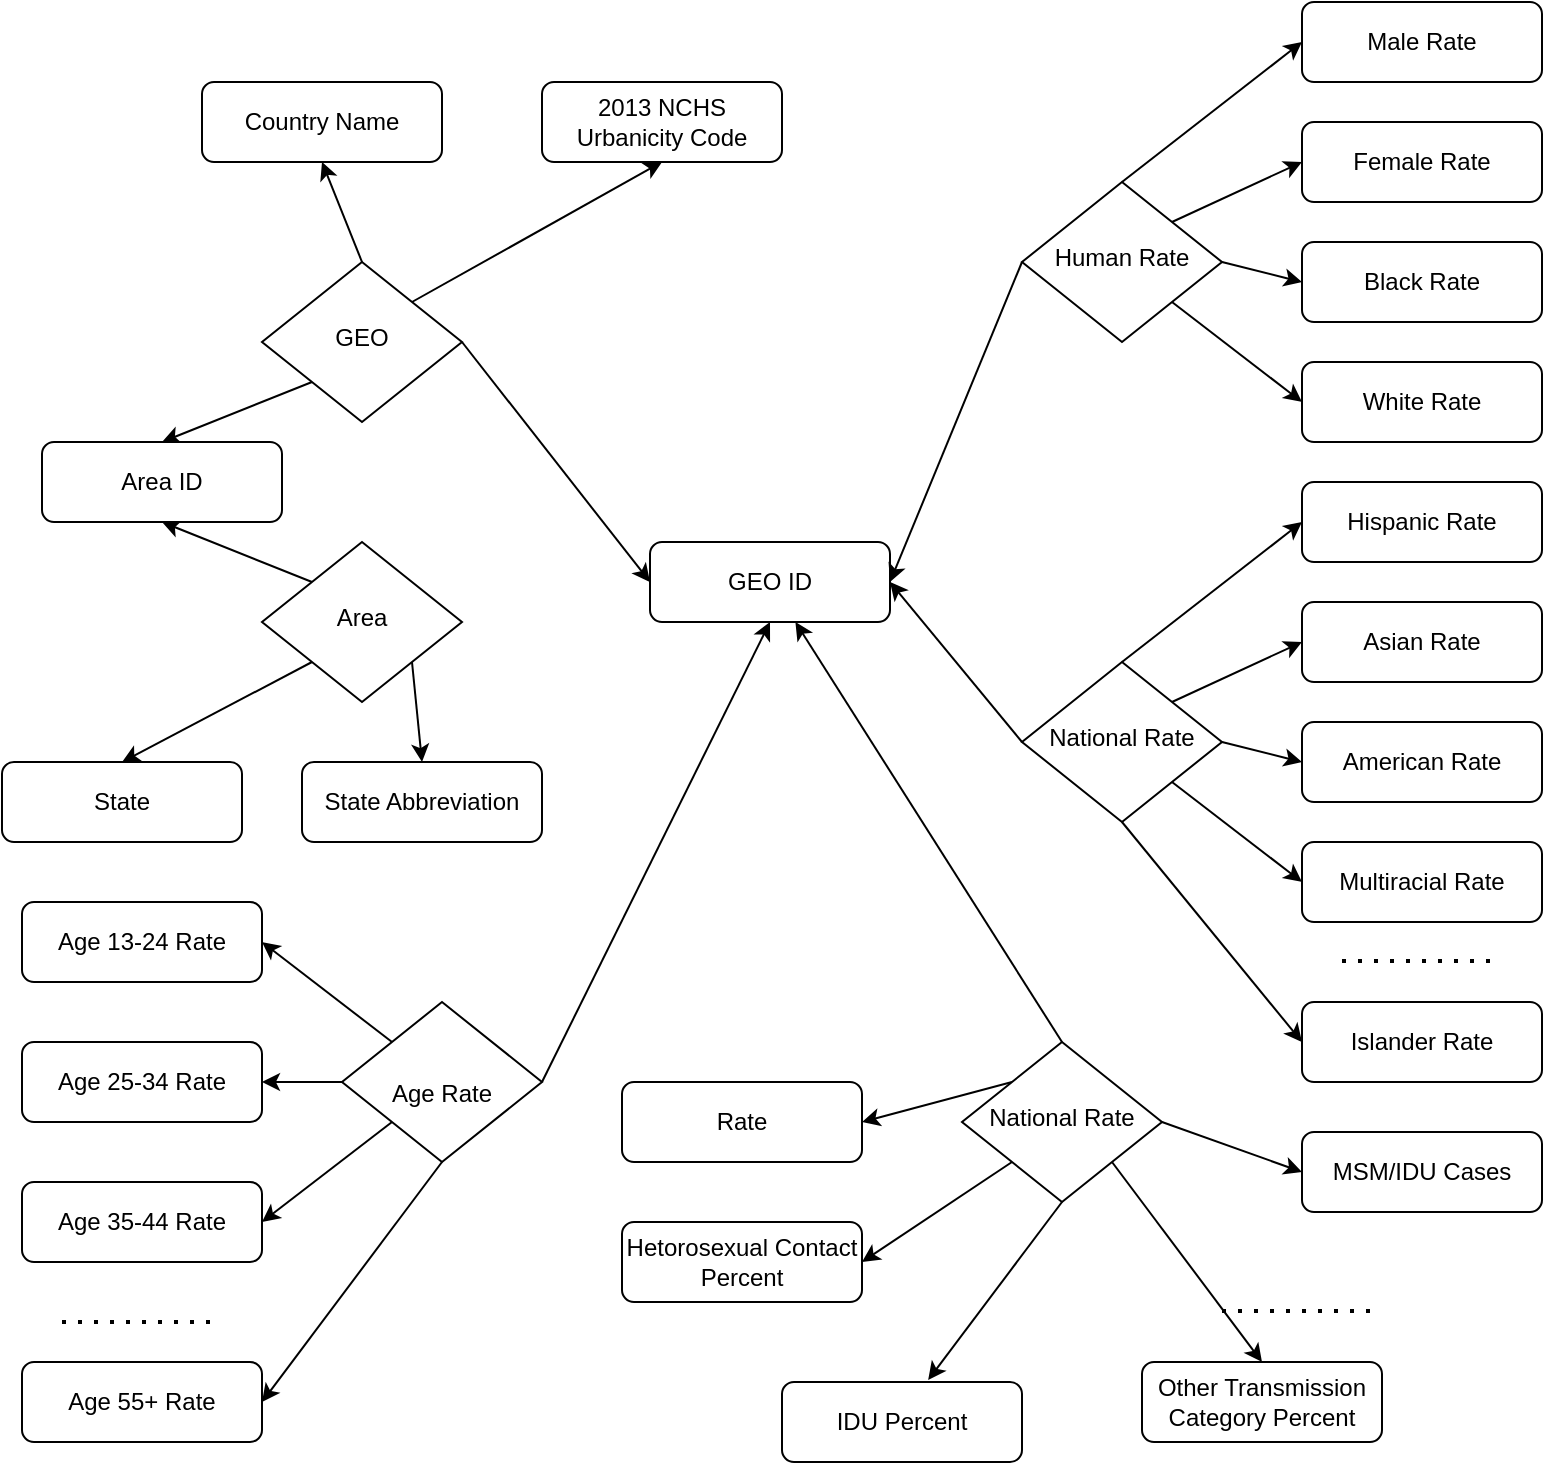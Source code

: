<mxfile version="20.2.3" type="device"><diagram id="C5RBs43oDa-KdzZeNtuy" name="Page-1"><mxGraphModel dx="1240" dy="790" grid="1" gridSize="10" guides="1" tooltips="1" connect="1" arrows="1" fold="1" page="1" pageScale="1" pageWidth="827" pageHeight="1169" math="0" shadow="0"><root><mxCell id="WIyWlLk6GJQsqaUBKTNV-0"/><mxCell id="WIyWlLk6GJQsqaUBKTNV-1" parent="WIyWlLk6GJQsqaUBKTNV-0"/><mxCell id="WIyWlLk6GJQsqaUBKTNV-3" value="GEO ID" style="rounded=1;whiteSpace=wrap;html=1;fontSize=12;glass=0;strokeWidth=1;shadow=0;" parent="WIyWlLk6GJQsqaUBKTNV-1" vertex="1"><mxGeometry x="354" y="290" width="120" height="40" as="geometry"/></mxCell><mxCell id="fs1wBmDd4Zx_q7scEAWd-0" style="edgeStyle=none;rounded=0;orthogonalLoop=1;jettySize=auto;html=1;exitX=0.5;exitY=0;exitDx=0;exitDy=0;entryX=0.5;entryY=1;entryDx=0;entryDy=0;" edge="1" parent="WIyWlLk6GJQsqaUBKTNV-1" source="WIyWlLk6GJQsqaUBKTNV-6" target="WIyWlLk6GJQsqaUBKTNV-7"><mxGeometry relative="1" as="geometry"/></mxCell><mxCell id="fs1wBmDd4Zx_q7scEAWd-3" style="edgeStyle=none;rounded=0;orthogonalLoop=1;jettySize=auto;html=1;exitX=1;exitY=0;exitDx=0;exitDy=0;entryX=0.5;entryY=1;entryDx=0;entryDy=0;" edge="1" parent="WIyWlLk6GJQsqaUBKTNV-1" source="WIyWlLk6GJQsqaUBKTNV-6" target="fs1wBmDd4Zx_q7scEAWd-2"><mxGeometry relative="1" as="geometry"/></mxCell><mxCell id="fs1wBmDd4Zx_q7scEAWd-5" style="edgeStyle=none;rounded=0;orthogonalLoop=1;jettySize=auto;html=1;exitX=0;exitY=1;exitDx=0;exitDy=0;entryX=0.5;entryY=0;entryDx=0;entryDy=0;" edge="1" parent="WIyWlLk6GJQsqaUBKTNV-1" source="WIyWlLk6GJQsqaUBKTNV-6" target="fs1wBmDd4Zx_q7scEAWd-4"><mxGeometry relative="1" as="geometry"/></mxCell><mxCell id="fs1wBmDd4Zx_q7scEAWd-13" style="edgeStyle=none;rounded=0;orthogonalLoop=1;jettySize=auto;html=1;exitX=1;exitY=0.5;exitDx=0;exitDy=0;entryX=0;entryY=0.5;entryDx=0;entryDy=0;" edge="1" parent="WIyWlLk6GJQsqaUBKTNV-1" source="WIyWlLk6GJQsqaUBKTNV-6" target="WIyWlLk6GJQsqaUBKTNV-3"><mxGeometry relative="1" as="geometry"/></mxCell><mxCell id="WIyWlLk6GJQsqaUBKTNV-6" value="GEO" style="rhombus;whiteSpace=wrap;html=1;shadow=0;fontFamily=Helvetica;fontSize=12;align=center;strokeWidth=1;spacing=6;spacingTop=-4;" parent="WIyWlLk6GJQsqaUBKTNV-1" vertex="1"><mxGeometry x="160" y="150" width="100" height="80" as="geometry"/></mxCell><mxCell id="WIyWlLk6GJQsqaUBKTNV-7" value="Country Name" style="rounded=1;whiteSpace=wrap;html=1;fontSize=12;glass=0;strokeWidth=1;shadow=0;" parent="WIyWlLk6GJQsqaUBKTNV-1" vertex="1"><mxGeometry x="130" y="60" width="120" height="40" as="geometry"/></mxCell><mxCell id="fs1wBmDd4Zx_q7scEAWd-6" style="edgeStyle=none;rounded=0;orthogonalLoop=1;jettySize=auto;html=1;exitX=1;exitY=1;exitDx=0;exitDy=0;entryX=0.5;entryY=0;entryDx=0;entryDy=0;" edge="1" parent="WIyWlLk6GJQsqaUBKTNV-1" source="WIyWlLk6GJQsqaUBKTNV-10" target="WIyWlLk6GJQsqaUBKTNV-12"><mxGeometry relative="1" as="geometry"/></mxCell><mxCell id="fs1wBmDd4Zx_q7scEAWd-7" style="edgeStyle=none;rounded=0;orthogonalLoop=1;jettySize=auto;html=1;exitX=0;exitY=1;exitDx=0;exitDy=0;entryX=0.5;entryY=0;entryDx=0;entryDy=0;" edge="1" parent="WIyWlLk6GJQsqaUBKTNV-1" source="WIyWlLk6GJQsqaUBKTNV-10" target="WIyWlLk6GJQsqaUBKTNV-11"><mxGeometry relative="1" as="geometry"/></mxCell><mxCell id="fs1wBmDd4Zx_q7scEAWd-9" style="edgeStyle=none;rounded=0;orthogonalLoop=1;jettySize=auto;html=1;exitX=0;exitY=0;exitDx=0;exitDy=0;entryX=0.5;entryY=1;entryDx=0;entryDy=0;" edge="1" parent="WIyWlLk6GJQsqaUBKTNV-1" source="WIyWlLk6GJQsqaUBKTNV-10" target="fs1wBmDd4Zx_q7scEAWd-4"><mxGeometry relative="1" as="geometry"/></mxCell><mxCell id="WIyWlLk6GJQsqaUBKTNV-10" value="Area" style="rhombus;whiteSpace=wrap;html=1;shadow=0;fontFamily=Helvetica;fontSize=12;align=center;strokeWidth=1;spacing=6;spacingTop=-4;" parent="WIyWlLk6GJQsqaUBKTNV-1" vertex="1"><mxGeometry x="160" y="290" width="100" height="80" as="geometry"/></mxCell><mxCell id="WIyWlLk6GJQsqaUBKTNV-11" value="State" style="rounded=1;whiteSpace=wrap;html=1;fontSize=12;glass=0;strokeWidth=1;shadow=0;" parent="WIyWlLk6GJQsqaUBKTNV-1" vertex="1"><mxGeometry x="30" y="400" width="120" height="40" as="geometry"/></mxCell><mxCell id="WIyWlLk6GJQsqaUBKTNV-12" value="State Abbreviation" style="rounded=1;whiteSpace=wrap;html=1;fontSize=12;glass=0;strokeWidth=1;shadow=0;" parent="WIyWlLk6GJQsqaUBKTNV-1" vertex="1"><mxGeometry x="180" y="400" width="120" height="40" as="geometry"/></mxCell><mxCell id="fs1wBmDd4Zx_q7scEAWd-2" value="&lt;span style=&quot;text-align: left;&quot;&gt;2013 NCHS Urbanicity Code&lt;/span&gt;" style="rounded=1;whiteSpace=wrap;html=1;fontSize=12;glass=0;strokeWidth=1;shadow=0;" vertex="1" parent="WIyWlLk6GJQsqaUBKTNV-1"><mxGeometry x="300" y="60" width="120" height="40" as="geometry"/></mxCell><mxCell id="fs1wBmDd4Zx_q7scEAWd-4" value="&lt;span style=&quot;text-align: left;&quot;&gt;Area ID&lt;/span&gt;" style="rounded=1;whiteSpace=wrap;html=1;fontSize=12;glass=0;strokeWidth=1;shadow=0;" vertex="1" parent="WIyWlLk6GJQsqaUBKTNV-1"><mxGeometry x="50" y="240" width="120" height="40" as="geometry"/></mxCell><mxCell id="fs1wBmDd4Zx_q7scEAWd-14" style="edgeStyle=none;rounded=0;orthogonalLoop=1;jettySize=auto;html=1;exitX=0;exitY=0.5;exitDx=0;exitDy=0;entryX=1;entryY=0.5;entryDx=0;entryDy=0;" edge="1" parent="WIyWlLk6GJQsqaUBKTNV-1" source="fs1wBmDd4Zx_q7scEAWd-10" target="WIyWlLk6GJQsqaUBKTNV-3"><mxGeometry relative="1" as="geometry"/></mxCell><mxCell id="fs1wBmDd4Zx_q7scEAWd-21" style="edgeStyle=none;rounded=0;orthogonalLoop=1;jettySize=auto;html=1;exitX=0.5;exitY=0;exitDx=0;exitDy=0;entryX=0;entryY=0.5;entryDx=0;entryDy=0;" edge="1" parent="WIyWlLk6GJQsqaUBKTNV-1" source="fs1wBmDd4Zx_q7scEAWd-10" target="fs1wBmDd4Zx_q7scEAWd-15"><mxGeometry relative="1" as="geometry"/></mxCell><mxCell id="fs1wBmDd4Zx_q7scEAWd-22" style="edgeStyle=none;rounded=0;orthogonalLoop=1;jettySize=auto;html=1;exitX=1;exitY=0;exitDx=0;exitDy=0;entryX=0;entryY=0.5;entryDx=0;entryDy=0;" edge="1" parent="WIyWlLk6GJQsqaUBKTNV-1" source="fs1wBmDd4Zx_q7scEAWd-10" target="fs1wBmDd4Zx_q7scEAWd-16"><mxGeometry relative="1" as="geometry"/></mxCell><mxCell id="fs1wBmDd4Zx_q7scEAWd-23" style="edgeStyle=none;rounded=0;orthogonalLoop=1;jettySize=auto;html=1;exitX=1;exitY=0.5;exitDx=0;exitDy=0;entryX=0;entryY=0.5;entryDx=0;entryDy=0;" edge="1" parent="WIyWlLk6GJQsqaUBKTNV-1" source="fs1wBmDd4Zx_q7scEAWd-10" target="fs1wBmDd4Zx_q7scEAWd-17"><mxGeometry relative="1" as="geometry"/></mxCell><mxCell id="fs1wBmDd4Zx_q7scEAWd-24" style="edgeStyle=none;rounded=0;orthogonalLoop=1;jettySize=auto;html=1;exitX=1;exitY=1;exitDx=0;exitDy=0;entryX=0;entryY=0.5;entryDx=0;entryDy=0;" edge="1" parent="WIyWlLk6GJQsqaUBKTNV-1" source="fs1wBmDd4Zx_q7scEAWd-10" target="fs1wBmDd4Zx_q7scEAWd-18"><mxGeometry relative="1" as="geometry"/></mxCell><mxCell id="fs1wBmDd4Zx_q7scEAWd-10" value="Human Rate" style="rhombus;whiteSpace=wrap;html=1;shadow=0;fontFamily=Helvetica;fontSize=12;align=center;strokeWidth=1;spacing=6;spacingTop=-4;" vertex="1" parent="WIyWlLk6GJQsqaUBKTNV-1"><mxGeometry x="540" y="110" width="100" height="80" as="geometry"/></mxCell><mxCell id="fs1wBmDd4Zx_q7scEAWd-15" value="&lt;span style=&quot;text-align: left;&quot;&gt;Male Rate&lt;/span&gt;" style="rounded=1;whiteSpace=wrap;html=1;fontSize=12;glass=0;strokeWidth=1;shadow=0;" vertex="1" parent="WIyWlLk6GJQsqaUBKTNV-1"><mxGeometry x="680" y="20" width="120" height="40" as="geometry"/></mxCell><mxCell id="fs1wBmDd4Zx_q7scEAWd-16" value="&lt;span style=&quot;text-align: left;&quot;&gt;Female Rate&lt;/span&gt;" style="rounded=1;whiteSpace=wrap;html=1;fontSize=12;glass=0;strokeWidth=1;shadow=0;" vertex="1" parent="WIyWlLk6GJQsqaUBKTNV-1"><mxGeometry x="680" y="80" width="120" height="40" as="geometry"/></mxCell><mxCell id="fs1wBmDd4Zx_q7scEAWd-17" value="&lt;span style=&quot;text-align: left;&quot;&gt;Black Rate&lt;/span&gt;" style="rounded=1;whiteSpace=wrap;html=1;fontSize=12;glass=0;strokeWidth=1;shadow=0;" vertex="1" parent="WIyWlLk6GJQsqaUBKTNV-1"><mxGeometry x="680" y="140" width="120" height="40" as="geometry"/></mxCell><mxCell id="fs1wBmDd4Zx_q7scEAWd-18" value="&lt;span style=&quot;text-align: left;&quot;&gt;White Rate&lt;/span&gt;" style="rounded=1;whiteSpace=wrap;html=1;fontSize=12;glass=0;strokeWidth=1;shadow=0;" vertex="1" parent="WIyWlLk6GJQsqaUBKTNV-1"><mxGeometry x="680" y="200" width="120" height="40" as="geometry"/></mxCell><mxCell id="fs1wBmDd4Zx_q7scEAWd-29" style="edgeStyle=none;rounded=0;orthogonalLoop=1;jettySize=auto;html=1;exitX=0.5;exitY=0;exitDx=0;exitDy=0;entryX=0;entryY=0.5;entryDx=0;entryDy=0;" edge="1" parent="WIyWlLk6GJQsqaUBKTNV-1" source="fs1wBmDd4Zx_q7scEAWd-34" target="fs1wBmDd4Zx_q7scEAWd-35"><mxGeometry relative="1" as="geometry"/></mxCell><mxCell id="fs1wBmDd4Zx_q7scEAWd-30" style="edgeStyle=none;rounded=0;orthogonalLoop=1;jettySize=auto;html=1;exitX=1;exitY=0;exitDx=0;exitDy=0;entryX=0;entryY=0.5;entryDx=0;entryDy=0;" edge="1" parent="WIyWlLk6GJQsqaUBKTNV-1" source="fs1wBmDd4Zx_q7scEAWd-34" target="fs1wBmDd4Zx_q7scEAWd-36"><mxGeometry relative="1" as="geometry"/></mxCell><mxCell id="fs1wBmDd4Zx_q7scEAWd-31" style="edgeStyle=none;rounded=0;orthogonalLoop=1;jettySize=auto;html=1;exitX=1;exitY=0.5;exitDx=0;exitDy=0;entryX=0;entryY=0.5;entryDx=0;entryDy=0;" edge="1" parent="WIyWlLk6GJQsqaUBKTNV-1" source="fs1wBmDd4Zx_q7scEAWd-34" target="fs1wBmDd4Zx_q7scEAWd-37"><mxGeometry relative="1" as="geometry"/></mxCell><mxCell id="fs1wBmDd4Zx_q7scEAWd-32" style="edgeStyle=none;rounded=0;orthogonalLoop=1;jettySize=auto;html=1;exitX=1;exitY=1;exitDx=0;exitDy=0;entryX=0;entryY=0.5;entryDx=0;entryDy=0;" edge="1" parent="WIyWlLk6GJQsqaUBKTNV-1" source="fs1wBmDd4Zx_q7scEAWd-34" target="fs1wBmDd4Zx_q7scEAWd-38"><mxGeometry relative="1" as="geometry"/></mxCell><mxCell id="fs1wBmDd4Zx_q7scEAWd-33" style="edgeStyle=none;rounded=0;orthogonalLoop=1;jettySize=auto;html=1;exitX=0.5;exitY=1;exitDx=0;exitDy=0;entryX=0;entryY=0.5;entryDx=0;entryDy=0;" edge="1" parent="WIyWlLk6GJQsqaUBKTNV-1" source="fs1wBmDd4Zx_q7scEAWd-34" target="fs1wBmDd4Zx_q7scEAWd-39"><mxGeometry relative="1" as="geometry"/></mxCell><mxCell id="fs1wBmDd4Zx_q7scEAWd-41" style="edgeStyle=none;rounded=0;orthogonalLoop=1;jettySize=auto;html=1;exitX=0;exitY=0.5;exitDx=0;exitDy=0;entryX=1;entryY=0.5;entryDx=0;entryDy=0;" edge="1" parent="WIyWlLk6GJQsqaUBKTNV-1" source="fs1wBmDd4Zx_q7scEAWd-34" target="WIyWlLk6GJQsqaUBKTNV-3"><mxGeometry relative="1" as="geometry"/></mxCell><mxCell id="fs1wBmDd4Zx_q7scEAWd-34" value="National Rate" style="rhombus;whiteSpace=wrap;html=1;shadow=0;fontFamily=Helvetica;fontSize=12;align=center;strokeWidth=1;spacing=6;spacingTop=-4;" vertex="1" parent="WIyWlLk6GJQsqaUBKTNV-1"><mxGeometry x="540" y="350" width="100" height="80" as="geometry"/></mxCell><mxCell id="fs1wBmDd4Zx_q7scEAWd-35" value="&lt;span style=&quot;text-align: left;&quot;&gt;Hispanic Rate&lt;/span&gt;" style="rounded=1;whiteSpace=wrap;html=1;fontSize=12;glass=0;strokeWidth=1;shadow=0;" vertex="1" parent="WIyWlLk6GJQsqaUBKTNV-1"><mxGeometry x="680" y="260" width="120" height="40" as="geometry"/></mxCell><mxCell id="fs1wBmDd4Zx_q7scEAWd-36" value="&lt;span style=&quot;text-align: left;&quot;&gt;Asian Rate&lt;/span&gt;" style="rounded=1;whiteSpace=wrap;html=1;fontSize=12;glass=0;strokeWidth=1;shadow=0;" vertex="1" parent="WIyWlLk6GJQsqaUBKTNV-1"><mxGeometry x="680" y="320" width="120" height="40" as="geometry"/></mxCell><mxCell id="fs1wBmDd4Zx_q7scEAWd-37" value="&lt;span style=&quot;text-align: left;&quot;&gt;American Rate&lt;/span&gt;" style="rounded=1;whiteSpace=wrap;html=1;fontSize=12;glass=0;strokeWidth=1;shadow=0;" vertex="1" parent="WIyWlLk6GJQsqaUBKTNV-1"><mxGeometry x="680" y="380" width="120" height="40" as="geometry"/></mxCell><mxCell id="fs1wBmDd4Zx_q7scEAWd-38" value="&lt;span style=&quot;text-align: left;&quot;&gt;Multiracial Rate&lt;/span&gt;" style="rounded=1;whiteSpace=wrap;html=1;fontSize=12;glass=0;strokeWidth=1;shadow=0;" vertex="1" parent="WIyWlLk6GJQsqaUBKTNV-1"><mxGeometry x="680" y="440" width="120" height="40" as="geometry"/></mxCell><mxCell id="fs1wBmDd4Zx_q7scEAWd-39" value="&lt;span style=&quot;text-align: left;&quot;&gt;Islander Rate&lt;/span&gt;" style="rounded=1;whiteSpace=wrap;html=1;fontSize=12;glass=0;strokeWidth=1;shadow=0;" vertex="1" parent="WIyWlLk6GJQsqaUBKTNV-1"><mxGeometry x="680" y="520" width="120" height="40" as="geometry"/></mxCell><mxCell id="fs1wBmDd4Zx_q7scEAWd-40" value="" style="endArrow=none;dashed=1;html=1;dashPattern=1 3;strokeWidth=2;rounded=0;" edge="1" parent="WIyWlLk6GJQsqaUBKTNV-1"><mxGeometry width="50" height="50" relative="1" as="geometry"><mxPoint x="700" y="499.5" as="sourcePoint"/><mxPoint x="780" y="499.5" as="targetPoint"/></mxGeometry></mxCell><mxCell id="fs1wBmDd4Zx_q7scEAWd-55" style="edgeStyle=none;rounded=0;orthogonalLoop=1;jettySize=auto;html=1;exitX=0;exitY=0;exitDx=0;exitDy=0;entryX=1;entryY=0.5;entryDx=0;entryDy=0;" edge="1" parent="WIyWlLk6GJQsqaUBKTNV-1" source="fs1wBmDd4Zx_q7scEAWd-48" target="fs1wBmDd4Zx_q7scEAWd-49"><mxGeometry relative="1" as="geometry"/></mxCell><mxCell id="fs1wBmDd4Zx_q7scEAWd-56" style="edgeStyle=none;rounded=0;orthogonalLoop=1;jettySize=auto;html=1;exitX=0;exitY=0.5;exitDx=0;exitDy=0;entryX=1;entryY=0.5;entryDx=0;entryDy=0;" edge="1" parent="WIyWlLk6GJQsqaUBKTNV-1" source="fs1wBmDd4Zx_q7scEAWd-48" target="fs1wBmDd4Zx_q7scEAWd-53"><mxGeometry relative="1" as="geometry"/></mxCell><mxCell id="fs1wBmDd4Zx_q7scEAWd-57" style="edgeStyle=none;rounded=0;orthogonalLoop=1;jettySize=auto;html=1;exitX=0;exitY=1;exitDx=0;exitDy=0;entryX=1;entryY=0.5;entryDx=0;entryDy=0;" edge="1" parent="WIyWlLk6GJQsqaUBKTNV-1" source="fs1wBmDd4Zx_q7scEAWd-48" target="fs1wBmDd4Zx_q7scEAWd-52"><mxGeometry relative="1" as="geometry"/></mxCell><mxCell id="fs1wBmDd4Zx_q7scEAWd-58" style="edgeStyle=none;rounded=0;orthogonalLoop=1;jettySize=auto;html=1;exitX=0.5;exitY=1;exitDx=0;exitDy=0;entryX=1;entryY=0.5;entryDx=0;entryDy=0;" edge="1" parent="WIyWlLk6GJQsqaUBKTNV-1" source="fs1wBmDd4Zx_q7scEAWd-48" target="fs1wBmDd4Zx_q7scEAWd-51"><mxGeometry relative="1" as="geometry"/></mxCell><mxCell id="fs1wBmDd4Zx_q7scEAWd-59" style="edgeStyle=none;rounded=0;orthogonalLoop=1;jettySize=auto;html=1;exitX=1;exitY=0.5;exitDx=0;exitDy=0;entryX=0.5;entryY=1;entryDx=0;entryDy=0;" edge="1" parent="WIyWlLk6GJQsqaUBKTNV-1" source="fs1wBmDd4Zx_q7scEAWd-48" target="WIyWlLk6GJQsqaUBKTNV-3"><mxGeometry relative="1" as="geometry"/></mxCell><mxCell id="fs1wBmDd4Zx_q7scEAWd-48" value="&lt;br&gt;Age Rate" style="rhombus;whiteSpace=wrap;html=1;shadow=0;fontFamily=Helvetica;fontSize=12;align=center;strokeWidth=1;spacing=6;spacingTop=-4;" vertex="1" parent="WIyWlLk6GJQsqaUBKTNV-1"><mxGeometry x="200" y="520" width="100" height="80" as="geometry"/></mxCell><mxCell id="fs1wBmDd4Zx_q7scEAWd-49" value="&lt;span style=&quot;text-align: left;&quot;&gt;Age 13-24 Rate&lt;/span&gt;" style="rounded=1;whiteSpace=wrap;html=1;fontSize=12;glass=0;strokeWidth=1;shadow=0;" vertex="1" parent="WIyWlLk6GJQsqaUBKTNV-1"><mxGeometry x="40" y="470" width="120" height="40" as="geometry"/></mxCell><mxCell id="fs1wBmDd4Zx_q7scEAWd-51" value="&lt;span style=&quot;text-align: left;&quot;&gt;Age 55+ Rate&lt;/span&gt;" style="rounded=1;whiteSpace=wrap;html=1;fontSize=12;glass=0;strokeWidth=1;shadow=0;" vertex="1" parent="WIyWlLk6GJQsqaUBKTNV-1"><mxGeometry x="40" y="700" width="120" height="40" as="geometry"/></mxCell><mxCell id="fs1wBmDd4Zx_q7scEAWd-52" value="&lt;span style=&quot;text-align: left;&quot;&gt;Age 35-44 Rate&lt;/span&gt;" style="rounded=1;whiteSpace=wrap;html=1;fontSize=12;glass=0;strokeWidth=1;shadow=0;" vertex="1" parent="WIyWlLk6GJQsqaUBKTNV-1"><mxGeometry x="40" y="610" width="120" height="40" as="geometry"/></mxCell><mxCell id="fs1wBmDd4Zx_q7scEAWd-53" value="&lt;span style=&quot;text-align: left;&quot;&gt;Age 25-34 Rate&lt;/span&gt;" style="rounded=1;whiteSpace=wrap;html=1;fontSize=12;glass=0;strokeWidth=1;shadow=0;" vertex="1" parent="WIyWlLk6GJQsqaUBKTNV-1"><mxGeometry x="40" y="540" width="120" height="40" as="geometry"/></mxCell><mxCell id="fs1wBmDd4Zx_q7scEAWd-54" value="" style="endArrow=none;dashed=1;html=1;dashPattern=1 3;strokeWidth=2;rounded=0;" edge="1" parent="WIyWlLk6GJQsqaUBKTNV-1"><mxGeometry width="50" height="50" relative="1" as="geometry"><mxPoint x="60" y="680" as="sourcePoint"/><mxPoint x="140" y="680" as="targetPoint"/></mxGeometry></mxCell><mxCell id="fs1wBmDd4Zx_q7scEAWd-82" style="edgeStyle=none;rounded=0;orthogonalLoop=1;jettySize=auto;html=1;exitX=0;exitY=0;exitDx=0;exitDy=0;entryX=1;entryY=0.5;entryDx=0;entryDy=0;" edge="1" parent="WIyWlLk6GJQsqaUBKTNV-1" source="fs1wBmDd4Zx_q7scEAWd-75" target="fs1wBmDd4Zx_q7scEAWd-76"><mxGeometry relative="1" as="geometry"/></mxCell><mxCell id="fs1wBmDd4Zx_q7scEAWd-83" style="edgeStyle=none;rounded=0;orthogonalLoop=1;jettySize=auto;html=1;exitX=0;exitY=1;exitDx=0;exitDy=0;entryX=1;entryY=0.5;entryDx=0;entryDy=0;" edge="1" parent="WIyWlLk6GJQsqaUBKTNV-1" source="fs1wBmDd4Zx_q7scEAWd-75" target="fs1wBmDd4Zx_q7scEAWd-80"><mxGeometry relative="1" as="geometry"/></mxCell><mxCell id="fs1wBmDd4Zx_q7scEAWd-84" style="edgeStyle=none;rounded=0;orthogonalLoop=1;jettySize=auto;html=1;exitX=0.5;exitY=1;exitDx=0;exitDy=0;entryX=0.609;entryY=-0.025;entryDx=0;entryDy=0;entryPerimeter=0;" edge="1" parent="WIyWlLk6GJQsqaUBKTNV-1" source="fs1wBmDd4Zx_q7scEAWd-75" target="fs1wBmDd4Zx_q7scEAWd-79"><mxGeometry relative="1" as="geometry"/></mxCell><mxCell id="fs1wBmDd4Zx_q7scEAWd-85" style="edgeStyle=none;rounded=0;orthogonalLoop=1;jettySize=auto;html=1;exitX=1;exitY=1;exitDx=0;exitDy=0;entryX=0.5;entryY=0;entryDx=0;entryDy=0;" edge="1" parent="WIyWlLk6GJQsqaUBKTNV-1" source="fs1wBmDd4Zx_q7scEAWd-75" target="fs1wBmDd4Zx_q7scEAWd-78"><mxGeometry relative="1" as="geometry"/></mxCell><mxCell id="fs1wBmDd4Zx_q7scEAWd-86" style="edgeStyle=none;rounded=0;orthogonalLoop=1;jettySize=auto;html=1;exitX=1;exitY=0.5;exitDx=0;exitDy=0;entryX=0;entryY=0.5;entryDx=0;entryDy=0;" edge="1" parent="WIyWlLk6GJQsqaUBKTNV-1" source="fs1wBmDd4Zx_q7scEAWd-75" target="fs1wBmDd4Zx_q7scEAWd-77"><mxGeometry relative="1" as="geometry"/></mxCell><mxCell id="fs1wBmDd4Zx_q7scEAWd-87" style="edgeStyle=none;rounded=0;orthogonalLoop=1;jettySize=auto;html=1;exitX=0.5;exitY=0;exitDx=0;exitDy=0;" edge="1" parent="WIyWlLk6GJQsqaUBKTNV-1" source="fs1wBmDd4Zx_q7scEAWd-75" target="WIyWlLk6GJQsqaUBKTNV-3"><mxGeometry relative="1" as="geometry"/></mxCell><mxCell id="fs1wBmDd4Zx_q7scEAWd-75" value="National Rate" style="rhombus;whiteSpace=wrap;html=1;shadow=0;fontFamily=Helvetica;fontSize=12;align=center;strokeWidth=1;spacing=6;spacingTop=-4;" vertex="1" parent="WIyWlLk6GJQsqaUBKTNV-1"><mxGeometry x="510" y="540" width="100" height="80" as="geometry"/></mxCell><mxCell id="fs1wBmDd4Zx_q7scEAWd-76" value="&lt;span style=&quot;text-align: left;&quot;&gt;Rate&lt;/span&gt;" style="rounded=1;whiteSpace=wrap;html=1;fontSize=12;glass=0;strokeWidth=1;shadow=0;" vertex="1" parent="WIyWlLk6GJQsqaUBKTNV-1"><mxGeometry x="340" y="560" width="120" height="40" as="geometry"/></mxCell><mxCell id="fs1wBmDd4Zx_q7scEAWd-77" value="&lt;span style=&quot;text-align: left;&quot;&gt;MSM/IDU Cases&lt;/span&gt;" style="rounded=1;whiteSpace=wrap;html=1;fontSize=12;glass=0;strokeWidth=1;shadow=0;" vertex="1" parent="WIyWlLk6GJQsqaUBKTNV-1"><mxGeometry x="680" y="585" width="120" height="40" as="geometry"/></mxCell><mxCell id="fs1wBmDd4Zx_q7scEAWd-78" value="&lt;span style=&quot;text-align: left;&quot;&gt;Other Transmission Category Percent&lt;/span&gt;" style="rounded=1;whiteSpace=wrap;html=1;fontSize=12;glass=0;strokeWidth=1;shadow=0;" vertex="1" parent="WIyWlLk6GJQsqaUBKTNV-1"><mxGeometry x="600" y="700" width="120" height="40" as="geometry"/></mxCell><mxCell id="fs1wBmDd4Zx_q7scEAWd-79" value="&lt;span style=&quot;text-align: left;&quot;&gt;IDU Percent&lt;/span&gt;" style="rounded=1;whiteSpace=wrap;html=1;fontSize=12;glass=0;strokeWidth=1;shadow=0;" vertex="1" parent="WIyWlLk6GJQsqaUBKTNV-1"><mxGeometry x="420" y="710" width="120" height="40" as="geometry"/></mxCell><mxCell id="fs1wBmDd4Zx_q7scEAWd-80" value="&lt;span style=&quot;text-align: left;&quot;&gt;Hetorosexual Contact Percent&lt;/span&gt;" style="rounded=1;whiteSpace=wrap;html=1;fontSize=12;glass=0;strokeWidth=1;shadow=0;" vertex="1" parent="WIyWlLk6GJQsqaUBKTNV-1"><mxGeometry x="340" y="630" width="120" height="40" as="geometry"/></mxCell><mxCell id="fs1wBmDd4Zx_q7scEAWd-81" value="" style="endArrow=none;dashed=1;html=1;dashPattern=1 3;strokeWidth=2;rounded=0;" edge="1" parent="WIyWlLk6GJQsqaUBKTNV-1"><mxGeometry width="50" height="50" relative="1" as="geometry"><mxPoint x="640" y="674.5" as="sourcePoint"/><mxPoint x="720" y="674.5" as="targetPoint"/></mxGeometry></mxCell></root></mxGraphModel></diagram></mxfile>